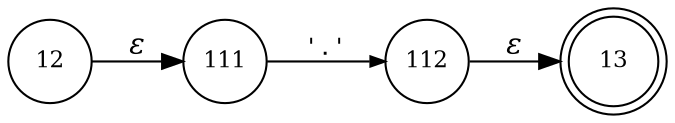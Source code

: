 digraph ATN {
rankdir=LR;
s13[fontsize=11, label="13", shape=doublecircle, fixedsize=true, width=.6];
s112[fontsize=11,label="112", shape=circle, fixedsize=true, width=.55, peripheries=1];
s12[fontsize=11,label="12", shape=circle, fixedsize=true, width=.55, peripheries=1];
s111[fontsize=11,label="111", shape=circle, fixedsize=true, width=.55, peripheries=1];
s12 -> s111 [fontname="Times-Italic", label="&epsilon;"];
s111 -> s112 [fontsize=11, fontname="Courier", arrowsize=.7, label = "'.'", arrowhead = normal];
s112 -> s13 [fontname="Times-Italic", label="&epsilon;"];
}